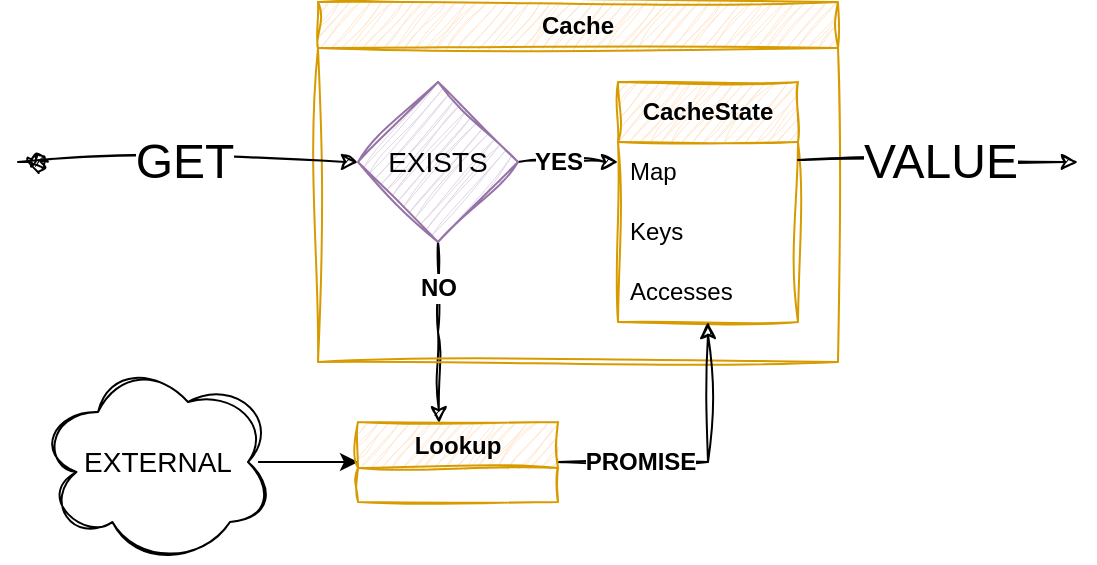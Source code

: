 <mxfile version="22.1.16" type="github">
  <diagram id="prtHgNgQTEPvFCAcTncT" name="Page-1">
    <mxGraphModel dx="684" dy="325" grid="1" gridSize="10" guides="1" tooltips="1" connect="1" arrows="1" fold="1" page="1" pageScale="1" pageWidth="827" pageHeight="1169" math="0" shadow="0">
      <root>
        <mxCell id="0" />
        <mxCell id="1" parent="0" />
        <mxCell id="WvfnBEPjAD18mNaexyHV-40" value="EXTERNAL" style="ellipse;shape=cloud;whiteSpace=wrap;html=1;fontSize=14;shadow=0;sketch=1;curveFitting=1;jiggle=2;" parent="1" vertex="1">
          <mxGeometry x="260" y="370" width="120" height="100" as="geometry" />
        </mxCell>
        <mxCell id="WvfnBEPjAD18mNaexyHV-76" value="" style="edgeStyle=orthogonalEdgeStyle;rounded=0;orthogonalLoop=1;jettySize=auto;html=1;exitX=0.5;exitY=1;exitDx=0;exitDy=0;entryX=0.405;entryY=0.014;entryDx=0;entryDy=0;entryPerimeter=0;sketch=1;curveFitting=1;jiggle=2;" parent="1" source="WvfnBEPjAD18mNaexyHV-84" target="WvfnBEPjAD18mNaexyHV-89" edge="1">
          <mxGeometry relative="1" as="geometry">
            <mxPoint x="460" y="420" as="targetPoint" />
            <Array as="points" />
          </mxGeometry>
        </mxCell>
        <mxCell id="WvfnBEPjAD18mNaexyHV-77" value="NO" style="edgeLabel;html=1;align=center;verticalAlign=middle;resizable=0;points=[];fontSize=12;fontStyle=1" parent="WvfnBEPjAD18mNaexyHV-76" vertex="1" connectable="0">
          <mxGeometry x="-0.719" y="-2" relative="1" as="geometry">
            <mxPoint x="2" y="10" as="offset" />
          </mxGeometry>
        </mxCell>
        <mxCell id="WvfnBEPjAD18mNaexyHV-78" value="Cache" style="swimlane;whiteSpace=wrap;html=1;fillColor=#ffe6cc;strokeColor=#d79b00;rounded=0;sketch=1;curveFitting=1;jiggle=2;" parent="1" vertex="1">
          <mxGeometry x="400" y="190" width="260" height="180" as="geometry" />
        </mxCell>
        <mxCell id="WvfnBEPjAD18mNaexyHV-79" value="CacheState" style="swimlane;fontStyle=1;childLayout=stackLayout;horizontal=1;startSize=30;horizontalStack=0;resizeParent=1;resizeParentMax=0;resizeLast=0;collapsible=1;marginBottom=0;whiteSpace=wrap;html=1;fillColor=#ffe6cc;strokeColor=#d79b00;rounded=0;swimlaneLine=1;glass=0;shadow=0;sketch=1;curveFitting=1;jiggle=2;" parent="WvfnBEPjAD18mNaexyHV-78" vertex="1">
          <mxGeometry x="150" y="40" width="90" height="120" as="geometry" />
        </mxCell>
        <mxCell id="WvfnBEPjAD18mNaexyHV-80" value="Map" style="text;strokeColor=none;fillColor=none;align=left;verticalAlign=middle;spacingLeft=4;spacingRight=4;overflow=hidden;points=[[0,0.5],[1,0.5]];portConstraint=eastwest;rotatable=0;whiteSpace=wrap;html=1;" parent="WvfnBEPjAD18mNaexyHV-79" vertex="1">
          <mxGeometry y="30" width="90" height="30" as="geometry" />
        </mxCell>
        <mxCell id="WvfnBEPjAD18mNaexyHV-81" value="Keys" style="text;strokeColor=none;fillColor=none;align=left;verticalAlign=middle;spacingLeft=4;spacingRight=4;overflow=hidden;points=[[0,0.5],[1,0.5]];portConstraint=eastwest;rotatable=0;whiteSpace=wrap;html=1;" parent="WvfnBEPjAD18mNaexyHV-79" vertex="1">
          <mxGeometry y="60" width="90" height="30" as="geometry" />
        </mxCell>
        <mxCell id="WvfnBEPjAD18mNaexyHV-82" value="Accesses" style="text;strokeColor=none;fillColor=none;align=left;verticalAlign=middle;spacingLeft=4;spacingRight=4;overflow=hidden;points=[[0,0.5],[1,0.5]];portConstraint=eastwest;rotatable=0;whiteSpace=wrap;html=1;" parent="WvfnBEPjAD18mNaexyHV-79" vertex="1">
          <mxGeometry y="90" width="90" height="30" as="geometry" />
        </mxCell>
        <mxCell id="WvfnBEPjAD18mNaexyHV-83" value="YES" style="edgeStyle=orthogonalEdgeStyle;rounded=0;orthogonalLoop=1;jettySize=auto;html=1;fontSize=12;fontStyle=1;sketch=1;curveFitting=1;jiggle=2;" parent="WvfnBEPjAD18mNaexyHV-78" source="WvfnBEPjAD18mNaexyHV-84" edge="1">
          <mxGeometry x="-0.208" relative="1" as="geometry">
            <mxPoint x="150" y="80" as="targetPoint" />
            <mxPoint as="offset" />
          </mxGeometry>
        </mxCell>
        <mxCell id="WvfnBEPjAD18mNaexyHV-84" value="EXISTS" style="rhombus;whiteSpace=wrap;html=1;fontSize=14;fillColor=#e1d5e7;strokeColor=#9673a6;sketch=1;curveFitting=1;jiggle=2;" parent="WvfnBEPjAD18mNaexyHV-78" vertex="1">
          <mxGeometry x="20" y="40" width="80" height="80" as="geometry" />
        </mxCell>
        <mxCell id="WvfnBEPjAD18mNaexyHV-85" value="" style="edgeStyle=orthogonalEdgeStyle;rounded=0;orthogonalLoop=1;jettySize=auto;html=1;entryX=0.5;entryY=1;entryDx=0;entryDy=0;exitX=1;exitY=0.5;exitDx=0;exitDy=0;sketch=1;curveFitting=1;jiggle=2;" parent="1" source="WvfnBEPjAD18mNaexyHV-89" target="WvfnBEPjAD18mNaexyHV-79" edge="1">
          <mxGeometry relative="1" as="geometry">
            <mxPoint x="520" y="250" as="sourcePoint" />
            <mxPoint x="740" y="250" as="targetPoint" />
            <Array as="points">
              <mxPoint x="595" y="420" />
            </Array>
          </mxGeometry>
        </mxCell>
        <mxCell id="WvfnBEPjAD18mNaexyHV-86" value="PROMISE" style="edgeLabel;html=1;align=center;verticalAlign=middle;resizable=0;points=[];fontSize=12;fontStyle=1" parent="WvfnBEPjAD18mNaexyHV-85" vertex="1" connectable="0">
          <mxGeometry x="-0.293" relative="1" as="geometry">
            <mxPoint x="-11" as="offset" />
          </mxGeometry>
        </mxCell>
        <mxCell id="WvfnBEPjAD18mNaexyHV-87" style="edgeStyle=orthogonalEdgeStyle;rounded=0;orthogonalLoop=1;jettySize=auto;html=1;entryX=0;entryY=0.5;entryDx=0;entryDy=0;sketch=1;curveFitting=1;jiggle=2;startArrow=oval;startFill=1;" parent="1" target="WvfnBEPjAD18mNaexyHV-84" edge="1">
          <mxGeometry relative="1" as="geometry">
            <mxPoint x="260" y="270" as="sourcePoint" />
            <Array as="points">
              <mxPoint x="250" y="270" />
            </Array>
            <mxPoint x="380" y="240" as="targetPoint" />
          </mxGeometry>
        </mxCell>
        <mxCell id="WvfnBEPjAD18mNaexyHV-88" value="GET" style="edgeLabel;html=1;align=center;verticalAlign=middle;resizable=0;points=[];fontSize=24;fontStyle=0;fontFamily=Helvetica;" parent="WvfnBEPjAD18mNaexyHV-87" vertex="1" connectable="0">
          <mxGeometry x="0.467" relative="1" as="geometry">
            <mxPoint x="-39" as="offset" />
          </mxGeometry>
        </mxCell>
        <mxCell id="WvfnBEPjAD18mNaexyHV-152" style="edgeStyle=orthogonalEdgeStyle;rounded=0;orthogonalLoop=1;jettySize=auto;html=1;startArrow=classic;startFill=1;endArrow=none;endFill=0;entryX=0.917;entryY=0.5;entryDx=0;entryDy=0;entryPerimeter=0;" parent="1" source="WvfnBEPjAD18mNaexyHV-89" target="WvfnBEPjAD18mNaexyHV-40" edge="1">
          <mxGeometry relative="1" as="geometry" />
        </mxCell>
        <mxCell id="WvfnBEPjAD18mNaexyHV-89" value="Lookup" style="swimlane;whiteSpace=wrap;html=1;fillColor=#ffe6cc;strokeColor=#d79b00;rounded=0;sketch=1;curveFitting=1;jiggle=2;" parent="1" vertex="1">
          <mxGeometry x="420" y="400" width="100" height="40" as="geometry" />
        </mxCell>
        <mxCell id="KwHkxTo8jftKuWM-ijs6-1" style="edgeStyle=orthogonalEdgeStyle;rounded=0;orthogonalLoop=1;jettySize=auto;html=1;sketch=1;curveFitting=1;jiggle=2;" parent="1" edge="1">
          <mxGeometry relative="1" as="geometry">
            <mxPoint x="640" y="269" as="sourcePoint" />
            <Array as="points">
              <mxPoint x="706" y="269" />
              <mxPoint x="706" y="270" />
            </Array>
            <mxPoint x="780" y="270" as="targetPoint" />
          </mxGeometry>
        </mxCell>
        <mxCell id="KwHkxTo8jftKuWM-ijs6-2" value="VALUE" style="edgeLabel;html=1;align=center;verticalAlign=middle;resizable=0;points=[];fontSize=24;fontStyle=0" parent="KwHkxTo8jftKuWM-ijs6-1" vertex="1" connectable="0">
          <mxGeometry x="0.467" relative="1" as="geometry">
            <mxPoint x="-32" as="offset" />
          </mxGeometry>
        </mxCell>
      </root>
    </mxGraphModel>
  </diagram>
</mxfile>
